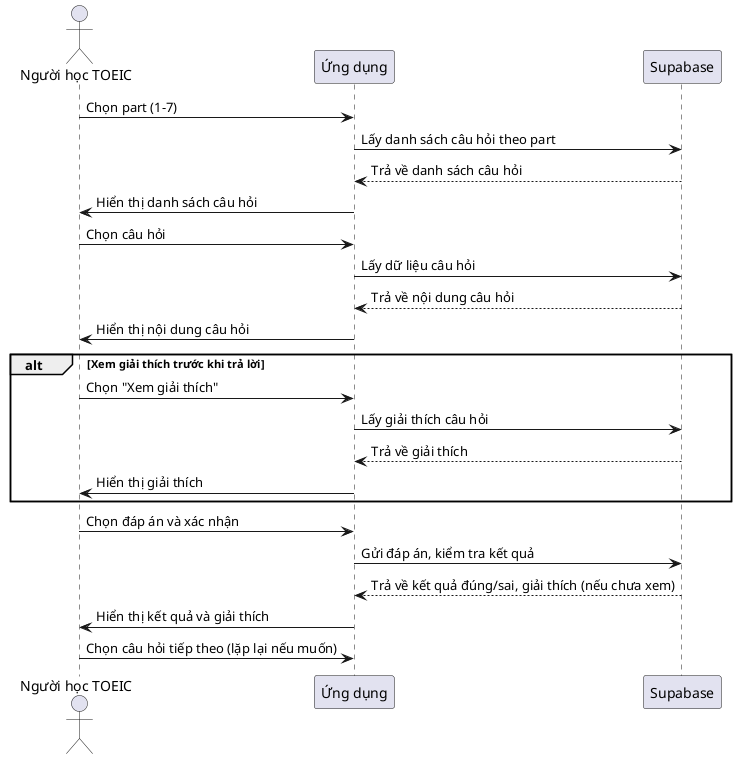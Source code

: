 @startuml
actor "Người học TOEIC" as User
participant "Ứng dụng" as App
participant "Supabase" as DB

User -> App: Chọn part (1-7)
App -> DB: Lấy danh sách câu hỏi theo part
DB --> App: Trả về danh sách câu hỏi
App -> User: Hiển thị danh sách câu hỏi

User -> App: Chọn câu hỏi
App -> DB: Lấy dữ liệu câu hỏi
DB --> App: Trả về nội dung câu hỏi
App -> User: Hiển thị nội dung câu hỏi

alt Xem giải thích trước khi trả lời
  User -> App: Chọn "Xem giải thích"
  App -> DB: Lấy giải thích câu hỏi
  DB --> App: Trả về giải thích
  App -> User: Hiển thị giải thích
end

User -> App: Chọn đáp án và xác nhận
App -> DB: Gửi đáp án, kiểm tra kết quả
DB --> App: Trả về kết quả đúng/sai, giải thích (nếu chưa xem)
App -> User: Hiển thị kết quả và giải thích

User -> App: Chọn câu hỏi tiếp theo (lặp lại nếu muốn)
@enduml 